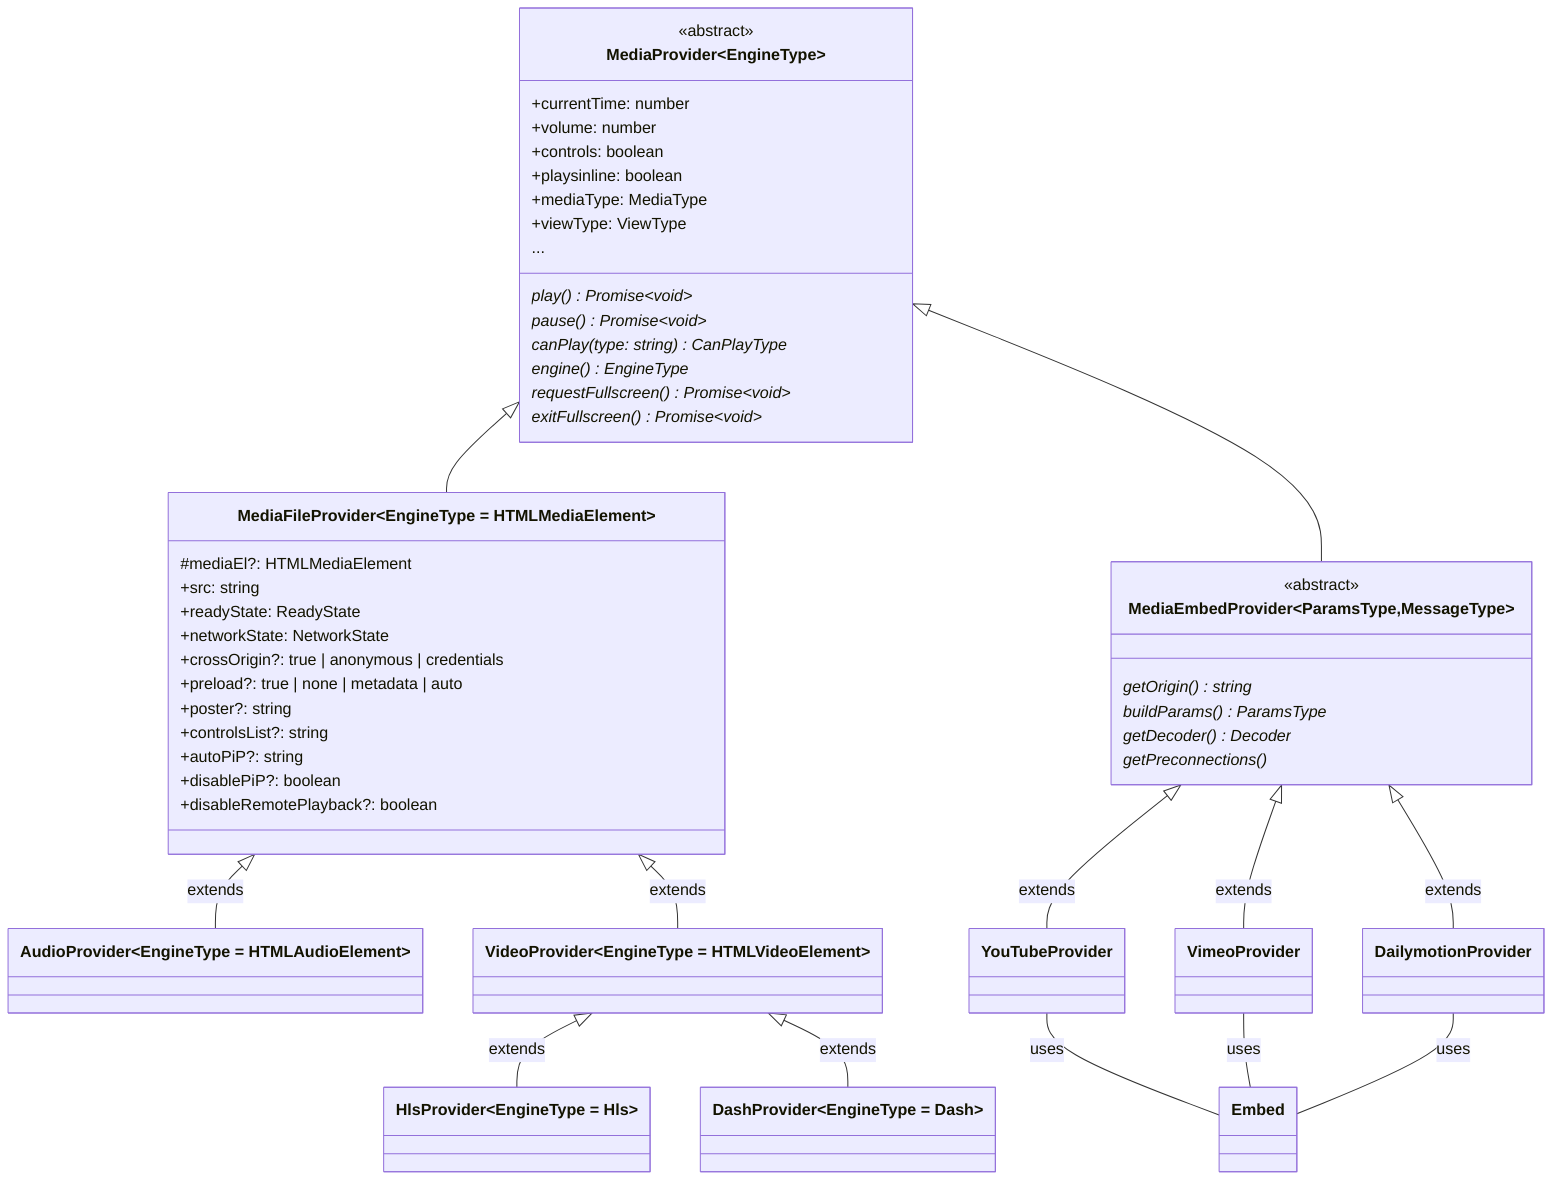 classDiagram

class YouTubeProvider
class VimeoProvider
class DailymotionProvider
class Embed

YouTubeProvider -- Embed: uses
VimeoProvider -- Embed: uses
DailymotionProvider -- Embed: uses

class MediaEmbedProvider~ParamsType,MessageType~ {
    <<abstract>>
    getOrigin()* string
    buildParams()* ParamsType
    getDecoder()* Decoder
    getPreconnections()*
}

MediaEmbedProvider <|-- YouTubeProvider: extends
MediaEmbedProvider <|-- VimeoProvider: extends
MediaEmbedProvider <|-- DailymotionProvider: extends

class VideoProvider~EngineType = HTMLVideoElement~
class AudioProvider~EngineType = HTMLAudioElement~
class HlsProvider~EngineType = Hls~
class DashProvider~EngineType = Dash~

class MediaFileProvider~EngineType = HTMLMediaElement~ {
    #mediaEl?: HTMLMediaElement
    +src: string
    +readyState: ReadyState
    +networkState: NetworkState
    +crossOrigin?: true | anonymous | credentials
    +preload?: true | none | metadata | auto
    +poster?: string
    +controlsList?: string
    +autoPiP?: string
    +disablePiP?: boolean
    +disableRemotePlayback?: boolean
}

MediaFileProvider <|-- AudioProvider: extends
MediaFileProvider <|-- VideoProvider: extends
VideoProvider <|-- HlsProvider: extends
VideoProvider <|-- DashProvider: extends

class MediaProvider~EngineType~ {
    <<abstract>>
    +currentTime: number
    +volume: number
    +controls: boolean
    +playsinline: boolean
    +mediaType: MediaType
    +viewType: ViewType
    ...

    play()* Promise~void~
    pause()* Promise~void~
    canPlay(type: string)* CanPlayType
    engine()* EngineType
    requestFullscreen()* Promise~void~
    exitFullscreen()* Promise~void~
}

MediaProvider <|-- MediaFileProvider
MediaProvider <|-- MediaEmbedProvider